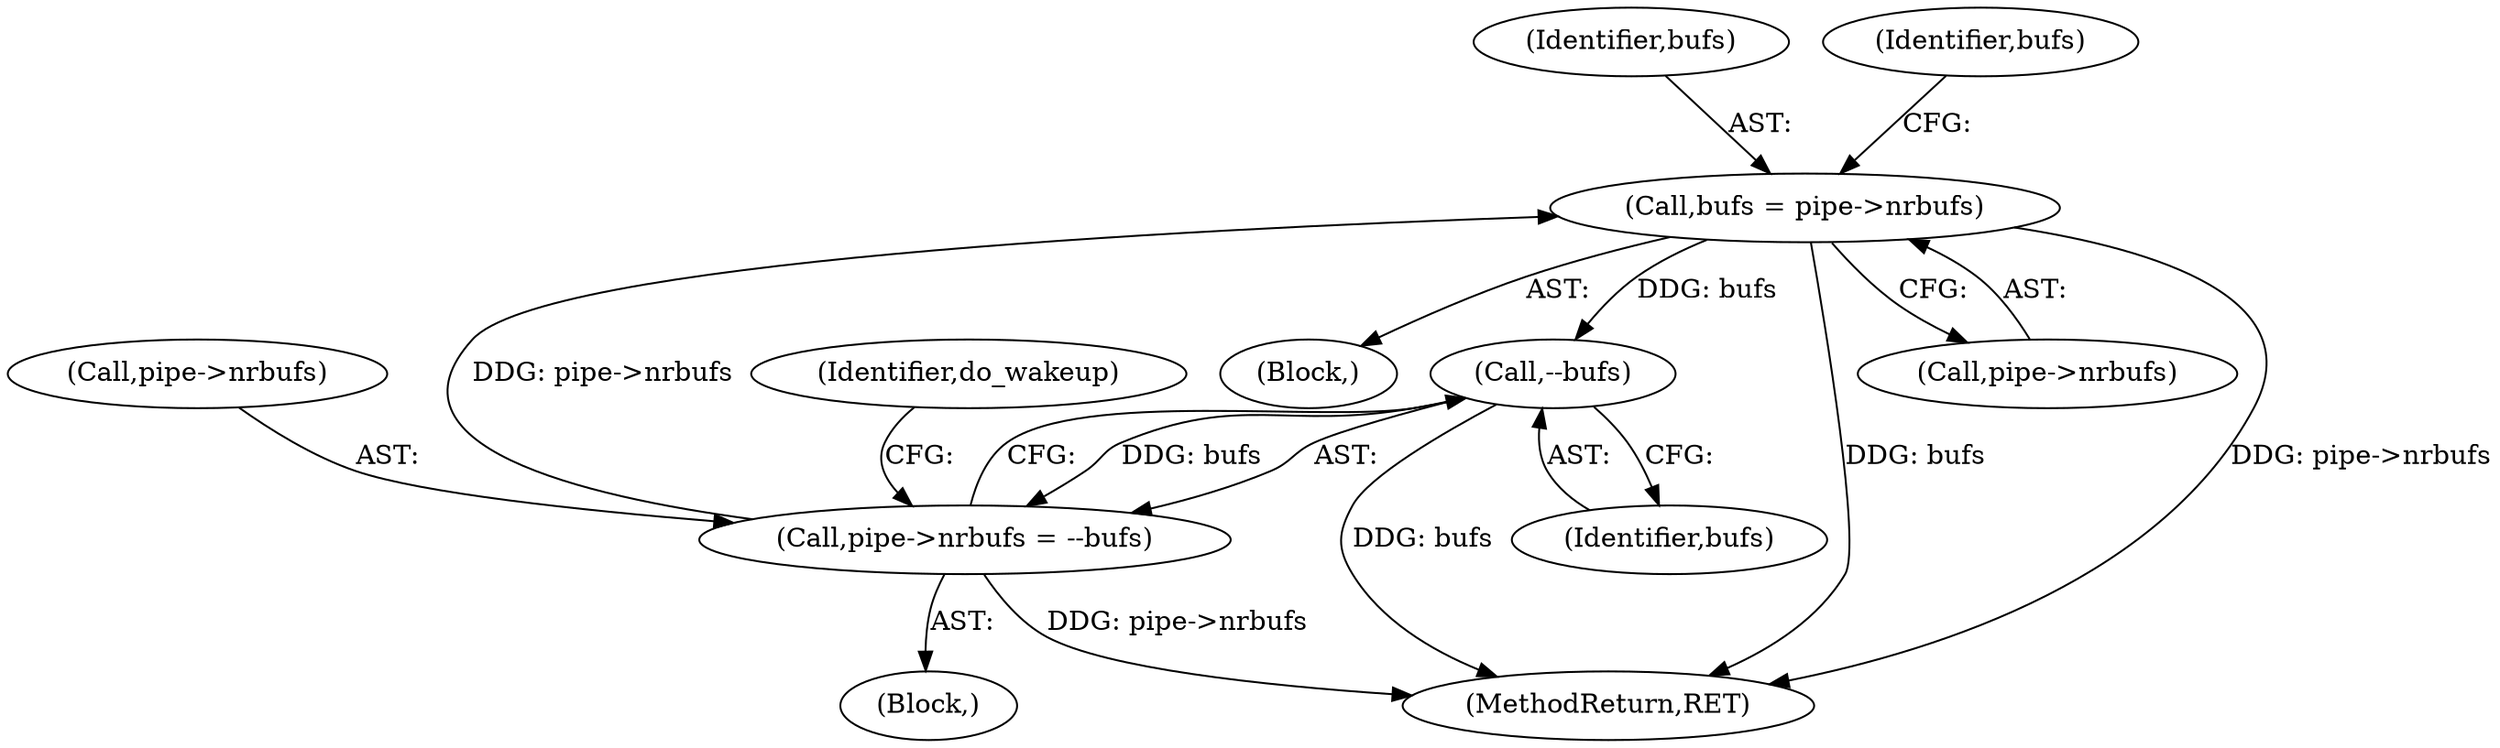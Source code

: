 digraph "0_linux_637b58c2887e5e57850865839cc75f59184b23d1_1@pointer" {
"1000157" [label="(Call,bufs = pipe->nrbufs)"];
"1000334" [label="(Call,pipe->nrbufs = --bufs)"];
"1000338" [label="(Call,--bufs)"];
"1000157" [label="(Call,bufs = pipe->nrbufs)"];
"1000155" [label="(Block,)"];
"1000334" [label="(Call,pipe->nrbufs = --bufs)"];
"1000338" [label="(Call,--bufs)"];
"1000158" [label="(Identifier,bufs)"];
"1000335" [label="(Call,pipe->nrbufs)"];
"1000309" [label="(Block,)"];
"1000440" [label="(MethodReturn,RET)"];
"1000159" [label="(Call,pipe->nrbufs)"];
"1000157" [label="(Call,bufs = pipe->nrbufs)"];
"1000163" [label="(Identifier,bufs)"];
"1000341" [label="(Identifier,do_wakeup)"];
"1000339" [label="(Identifier,bufs)"];
"1000157" -> "1000155"  [label="AST: "];
"1000157" -> "1000159"  [label="CFG: "];
"1000158" -> "1000157"  [label="AST: "];
"1000159" -> "1000157"  [label="AST: "];
"1000163" -> "1000157"  [label="CFG: "];
"1000157" -> "1000440"  [label="DDG: pipe->nrbufs"];
"1000157" -> "1000440"  [label="DDG: bufs"];
"1000334" -> "1000157"  [label="DDG: pipe->nrbufs"];
"1000157" -> "1000338"  [label="DDG: bufs"];
"1000334" -> "1000309"  [label="AST: "];
"1000334" -> "1000338"  [label="CFG: "];
"1000335" -> "1000334"  [label="AST: "];
"1000338" -> "1000334"  [label="AST: "];
"1000341" -> "1000334"  [label="CFG: "];
"1000334" -> "1000440"  [label="DDG: pipe->nrbufs"];
"1000338" -> "1000334"  [label="DDG: bufs"];
"1000338" -> "1000339"  [label="CFG: "];
"1000339" -> "1000338"  [label="AST: "];
"1000338" -> "1000440"  [label="DDG: bufs"];
}
